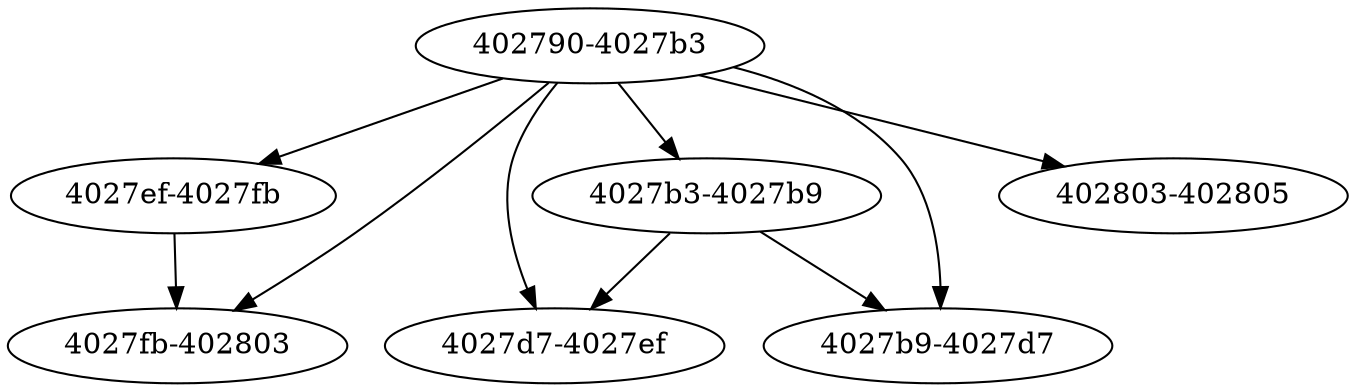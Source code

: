 digraph{
    "402790"[label="402790-4027b3"]
"4027ef"[label="4027ef-4027fb"]
"402790" -> "4027ef"
"4027b3"[label="4027b3-4027b9"]
"402790" -> "4027b3"
"4027fb"[label="4027fb-402803"]
"4027ef" -> "4027fb"
"402790" -> "4027fb"
"4027d7"[label="4027d7-4027ef"]
"4027b3" -> "4027d7"
"402790" -> "4027d7"
"4027b9"[label="4027b9-4027d7"]
"4027b3" -> "4027b9"
"402790" -> "4027b9"
"402803"[label="402803-402805"]
"402790" -> "402803"
}
